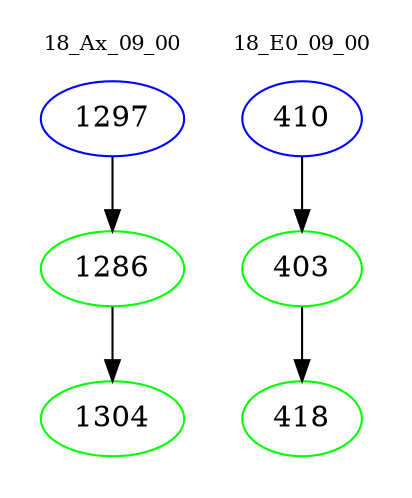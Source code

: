 digraph{
subgraph cluster_0 {
color = white
label = "18_Ax_09_00";
fontsize=10;
T0_1297 [label="1297", color="blue"]
T0_1297 -> T0_1286 [color="black"]
T0_1286 [label="1286", color="green"]
T0_1286 -> T0_1304 [color="black"]
T0_1304 [label="1304", color="green"]
}
subgraph cluster_1 {
color = white
label = "18_E0_09_00";
fontsize=10;
T1_410 [label="410", color="blue"]
T1_410 -> T1_403 [color="black"]
T1_403 [label="403", color="green"]
T1_403 -> T1_418 [color="black"]
T1_418 [label="418", color="green"]
}
}
